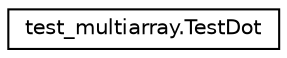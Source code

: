 digraph "Graphical Class Hierarchy"
{
 // LATEX_PDF_SIZE
  edge [fontname="Helvetica",fontsize="10",labelfontname="Helvetica",labelfontsize="10"];
  node [fontname="Helvetica",fontsize="10",shape=record];
  rankdir="LR";
  Node0 [label="test_multiarray.TestDot",height=0.2,width=0.4,color="black", fillcolor="white", style="filled",URL="$classtest__multiarray_1_1TestDot.html",tooltip=" "];
}
